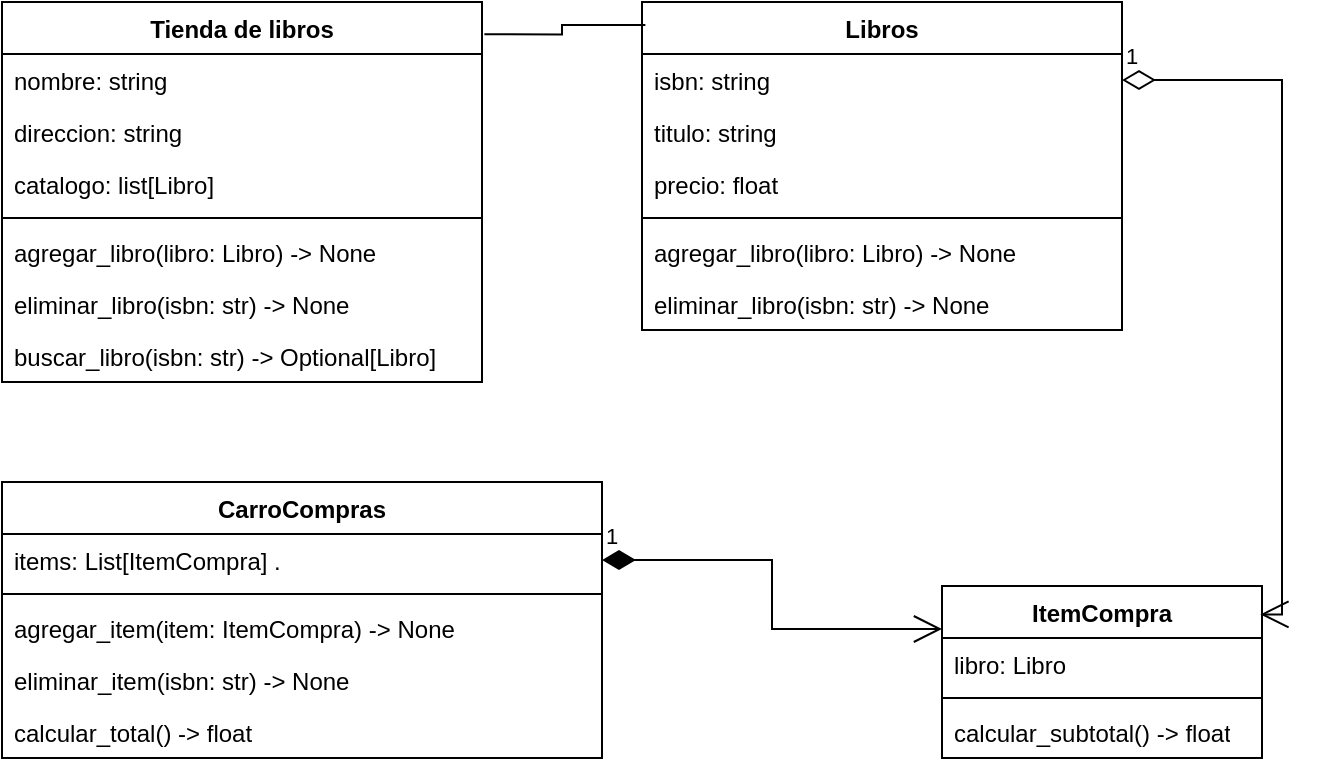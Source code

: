 <mxfile version="24.5.5" type="device">
  <diagram name="Página-1" id="haYYszlkCFXLq0SXsaH8">
    <mxGraphModel dx="1050" dy="557" grid="1" gridSize="10" guides="1" tooltips="1" connect="1" arrows="1" fold="1" page="1" pageScale="1" pageWidth="827" pageHeight="1169" math="0" shadow="0">
      <root>
        <mxCell id="0" />
        <mxCell id="1" parent="0" />
        <mxCell id="Rw1KqnuDq7ZllzIqUK9S-1" value="Tienda de libros" style="swimlane;fontStyle=1;align=center;verticalAlign=top;childLayout=stackLayout;horizontal=1;startSize=26;horizontalStack=0;resizeParent=1;resizeParentMax=0;resizeLast=0;collapsible=1;marginBottom=0;whiteSpace=wrap;html=1;" parent="1" vertex="1">
          <mxGeometry x="80" y="40" width="240" height="190" as="geometry" />
        </mxCell>
        <mxCell id="Rw1KqnuDq7ZllzIqUK9S-2" value="nombre: string" style="text;strokeColor=none;fillColor=none;align=left;verticalAlign=top;spacingLeft=4;spacingRight=4;overflow=hidden;rotatable=0;points=[[0,0.5],[1,0.5]];portConstraint=eastwest;whiteSpace=wrap;html=1;" parent="Rw1KqnuDq7ZllzIqUK9S-1" vertex="1">
          <mxGeometry y="26" width="240" height="26" as="geometry" />
        </mxCell>
        <mxCell id="Rw1KqnuDq7ZllzIqUK9S-7" value="direccion: string" style="text;strokeColor=none;fillColor=none;align=left;verticalAlign=top;spacingLeft=4;spacingRight=4;overflow=hidden;rotatable=0;points=[[0,0.5],[1,0.5]];portConstraint=eastwest;whiteSpace=wrap;html=1;" parent="Rw1KqnuDq7ZllzIqUK9S-1" vertex="1">
          <mxGeometry y="52" width="240" height="26" as="geometry" />
        </mxCell>
        <mxCell id="Rw1KqnuDq7ZllzIqUK9S-6" value="catalogo: list[Libro]" style="text;strokeColor=none;fillColor=none;align=left;verticalAlign=top;spacingLeft=4;spacingRight=4;overflow=hidden;rotatable=0;points=[[0,0.5],[1,0.5]];portConstraint=eastwest;whiteSpace=wrap;html=1;" parent="Rw1KqnuDq7ZllzIqUK9S-1" vertex="1">
          <mxGeometry y="78" width="240" height="26" as="geometry" />
        </mxCell>
        <mxCell id="Rw1KqnuDq7ZllzIqUK9S-3" value="" style="line;strokeWidth=1;fillColor=none;align=left;verticalAlign=middle;spacingTop=-1;spacingLeft=3;spacingRight=3;rotatable=0;labelPosition=right;points=[];portConstraint=eastwest;strokeColor=inherit;" parent="Rw1KqnuDq7ZllzIqUK9S-1" vertex="1">
          <mxGeometry y="104" width="240" height="8" as="geometry" />
        </mxCell>
        <mxCell id="Rw1KqnuDq7ZllzIqUK9S-4" value="agregar_libro(libro: Libro) -&amp;gt; None" style="text;strokeColor=none;fillColor=none;align=left;verticalAlign=top;spacingLeft=4;spacingRight=4;overflow=hidden;rotatable=0;points=[[0,0.5],[1,0.5]];portConstraint=eastwest;whiteSpace=wrap;html=1;" parent="Rw1KqnuDq7ZllzIqUK9S-1" vertex="1">
          <mxGeometry y="112" width="240" height="26" as="geometry" />
        </mxCell>
        <mxCell id="Rw1KqnuDq7ZllzIqUK9S-9" value="eliminar_libro(isbn: str) -&gt; None" style="text;strokeColor=none;fillColor=none;align=left;verticalAlign=top;spacingLeft=4;spacingRight=4;overflow=hidden;rotatable=0;points=[[0,0.5],[1,0.5]];portConstraint=eastwest;whiteSpace=wrap;html=1;" parent="Rw1KqnuDq7ZllzIqUK9S-1" vertex="1">
          <mxGeometry y="138" width="240" height="26" as="geometry" />
        </mxCell>
        <mxCell id="Rw1KqnuDq7ZllzIqUK9S-8" value="buscar_libro(isbn: str) -&gt; Optional[Libro]" style="text;strokeColor=none;fillColor=none;align=left;verticalAlign=top;spacingLeft=4;spacingRight=4;overflow=hidden;rotatable=0;points=[[0,0.5],[1,0.5]];portConstraint=eastwest;whiteSpace=wrap;html=1;" parent="Rw1KqnuDq7ZllzIqUK9S-1" vertex="1">
          <mxGeometry y="164" width="240" height="26" as="geometry" />
        </mxCell>
        <mxCell id="Rw1KqnuDq7ZllzIqUK9S-11" value="&lt;div&gt;&lt;span style=&quot;background-color: initial;&quot;&gt;Libros&lt;/span&gt;&lt;br&gt;&lt;/div&gt;" style="swimlane;fontStyle=1;align=center;verticalAlign=top;childLayout=stackLayout;horizontal=1;startSize=26;horizontalStack=0;resizeParent=1;resizeParentMax=0;resizeLast=0;collapsible=1;marginBottom=0;whiteSpace=wrap;html=1;" parent="1" vertex="1">
          <mxGeometry x="400" y="40" width="240" height="164" as="geometry" />
        </mxCell>
        <mxCell id="Rw1KqnuDq7ZllzIqUK9S-12" value="isbn: string" style="text;strokeColor=none;fillColor=none;align=left;verticalAlign=top;spacingLeft=4;spacingRight=4;overflow=hidden;rotatable=0;points=[[0,0.5],[1,0.5]];portConstraint=eastwest;whiteSpace=wrap;html=1;" parent="Rw1KqnuDq7ZllzIqUK9S-11" vertex="1">
          <mxGeometry y="26" width="240" height="26" as="geometry" />
        </mxCell>
        <mxCell id="Rw1KqnuDq7ZllzIqUK9S-13" value="titulo: string" style="text;strokeColor=none;fillColor=none;align=left;verticalAlign=top;spacingLeft=4;spacingRight=4;overflow=hidden;rotatable=0;points=[[0,0.5],[1,0.5]];portConstraint=eastwest;whiteSpace=wrap;html=1;" parent="Rw1KqnuDq7ZllzIqUK9S-11" vertex="1">
          <mxGeometry y="52" width="240" height="26" as="geometry" />
        </mxCell>
        <mxCell id="Rw1KqnuDq7ZllzIqUK9S-14" value="precio: float" style="text;strokeColor=none;fillColor=none;align=left;verticalAlign=top;spacingLeft=4;spacingRight=4;overflow=hidden;rotatable=0;points=[[0,0.5],[1,0.5]];portConstraint=eastwest;whiteSpace=wrap;html=1;" parent="Rw1KqnuDq7ZllzIqUK9S-11" vertex="1">
          <mxGeometry y="78" width="240" height="26" as="geometry" />
        </mxCell>
        <mxCell id="Rw1KqnuDq7ZllzIqUK9S-15" value="" style="line;strokeWidth=1;fillColor=none;align=left;verticalAlign=middle;spacingTop=-1;spacingLeft=3;spacingRight=3;rotatable=0;labelPosition=right;points=[];portConstraint=eastwest;strokeColor=inherit;" parent="Rw1KqnuDq7ZllzIqUK9S-11" vertex="1">
          <mxGeometry y="104" width="240" height="8" as="geometry" />
        </mxCell>
        <mxCell id="Rw1KqnuDq7ZllzIqUK9S-16" value="agregar_libro(libro: Libro) -&amp;gt; None" style="text;strokeColor=none;fillColor=none;align=left;verticalAlign=top;spacingLeft=4;spacingRight=4;overflow=hidden;rotatable=0;points=[[0,0.5],[1,0.5]];portConstraint=eastwest;whiteSpace=wrap;html=1;" parent="Rw1KqnuDq7ZllzIqUK9S-11" vertex="1">
          <mxGeometry y="112" width="240" height="26" as="geometry" />
        </mxCell>
        <mxCell id="Rw1KqnuDq7ZllzIqUK9S-17" value="eliminar_libro(isbn: str) -&gt; None" style="text;strokeColor=none;fillColor=none;align=left;verticalAlign=top;spacingLeft=4;spacingRight=4;overflow=hidden;rotatable=0;points=[[0,0.5],[1,0.5]];portConstraint=eastwest;whiteSpace=wrap;html=1;" parent="Rw1KqnuDq7ZllzIqUK9S-11" vertex="1">
          <mxGeometry y="138" width="240" height="26" as="geometry" />
        </mxCell>
        <mxCell id="4cMXQ_LemMzSZQh4dMBK-1" value="CarroCompras" style="swimlane;fontStyle=1;align=center;verticalAlign=top;childLayout=stackLayout;horizontal=1;startSize=26;horizontalStack=0;resizeParent=1;resizeParentMax=0;resizeLast=0;collapsible=1;marginBottom=0;whiteSpace=wrap;html=1;" vertex="1" parent="1">
          <mxGeometry x="80" y="280" width="300" height="138" as="geometry" />
        </mxCell>
        <mxCell id="4cMXQ_LemMzSZQh4dMBK-2" value="&lt;div&gt;items: List[ItemCompra] .&lt;/div&gt;&lt;div&gt;&lt;br&gt;&lt;/div&gt;" style="text;strokeColor=none;fillColor=none;align=left;verticalAlign=top;spacingLeft=4;spacingRight=4;overflow=hidden;rotatable=0;points=[[0,0.5],[1,0.5]];portConstraint=eastwest;whiteSpace=wrap;html=1;" vertex="1" parent="4cMXQ_LemMzSZQh4dMBK-1">
          <mxGeometry y="26" width="300" height="26" as="geometry" />
        </mxCell>
        <mxCell id="4cMXQ_LemMzSZQh4dMBK-5" value="" style="line;strokeWidth=1;fillColor=none;align=left;verticalAlign=middle;spacingTop=-1;spacingLeft=3;spacingRight=3;rotatable=0;labelPosition=right;points=[];portConstraint=eastwest;strokeColor=inherit;" vertex="1" parent="4cMXQ_LemMzSZQh4dMBK-1">
          <mxGeometry y="52" width="300" height="8" as="geometry" />
        </mxCell>
        <mxCell id="4cMXQ_LemMzSZQh4dMBK-6" value="&lt;div&gt;agregar_item(item: ItemCompra) -&amp;gt; None&amp;nbsp;&lt;/div&gt;&lt;div&gt;&lt;br&gt;&lt;/div&gt;" style="text;strokeColor=none;fillColor=none;align=left;verticalAlign=top;spacingLeft=4;spacingRight=4;overflow=hidden;rotatable=0;points=[[0,0.5],[1,0.5]];portConstraint=eastwest;whiteSpace=wrap;html=1;" vertex="1" parent="4cMXQ_LemMzSZQh4dMBK-1">
          <mxGeometry y="60" width="300" height="26" as="geometry" />
        </mxCell>
        <mxCell id="4cMXQ_LemMzSZQh4dMBK-7" value="eliminar_item(isbn: str) -&amp;gt; None" style="text;strokeColor=none;fillColor=none;align=left;verticalAlign=top;spacingLeft=4;spacingRight=4;overflow=hidden;rotatable=0;points=[[0,0.5],[1,0.5]];portConstraint=eastwest;whiteSpace=wrap;html=1;" vertex="1" parent="4cMXQ_LemMzSZQh4dMBK-1">
          <mxGeometry y="86" width="300" height="26" as="geometry" />
        </mxCell>
        <mxCell id="4cMXQ_LemMzSZQh4dMBK-8" value="calcular_total() -&amp;gt; float" style="text;strokeColor=none;fillColor=none;align=left;verticalAlign=top;spacingLeft=4;spacingRight=4;overflow=hidden;rotatable=0;points=[[0,0.5],[1,0.5]];portConstraint=eastwest;whiteSpace=wrap;html=1;" vertex="1" parent="4cMXQ_LemMzSZQh4dMBK-1">
          <mxGeometry y="112" width="300" height="26" as="geometry" />
        </mxCell>
        <mxCell id="4cMXQ_LemMzSZQh4dMBK-9" value="ItemCompra" style="swimlane;fontStyle=1;align=center;verticalAlign=top;childLayout=stackLayout;horizontal=1;startSize=26;horizontalStack=0;resizeParent=1;resizeParentMax=0;resizeLast=0;collapsible=1;marginBottom=0;whiteSpace=wrap;html=1;" vertex="1" parent="1">
          <mxGeometry x="550" y="332" width="160" height="86" as="geometry" />
        </mxCell>
        <mxCell id="4cMXQ_LemMzSZQh4dMBK-10" value="libro: Libro" style="text;strokeColor=none;fillColor=none;align=left;verticalAlign=top;spacingLeft=4;spacingRight=4;overflow=hidden;rotatable=0;points=[[0,0.5],[1,0.5]];portConstraint=eastwest;whiteSpace=wrap;html=1;" vertex="1" parent="4cMXQ_LemMzSZQh4dMBK-9">
          <mxGeometry y="26" width="160" height="26" as="geometry" />
        </mxCell>
        <mxCell id="4cMXQ_LemMzSZQh4dMBK-11" value="" style="line;strokeWidth=1;fillColor=none;align=left;verticalAlign=middle;spacingTop=-1;spacingLeft=3;spacingRight=3;rotatable=0;labelPosition=right;points=[];portConstraint=eastwest;strokeColor=inherit;" vertex="1" parent="4cMXQ_LemMzSZQh4dMBK-9">
          <mxGeometry y="52" width="160" height="8" as="geometry" />
        </mxCell>
        <mxCell id="4cMXQ_LemMzSZQh4dMBK-12" value="calcular_subtotal() -&amp;gt; float" style="text;strokeColor=none;fillColor=none;align=left;verticalAlign=top;spacingLeft=4;spacingRight=4;overflow=hidden;rotatable=0;points=[[0,0.5],[1,0.5]];portConstraint=eastwest;whiteSpace=wrap;html=1;" vertex="1" parent="4cMXQ_LemMzSZQh4dMBK-9">
          <mxGeometry y="60" width="160" height="26" as="geometry" />
        </mxCell>
        <mxCell id="4cMXQ_LemMzSZQh4dMBK-15" value="" style="endArrow=none;html=1;edgeStyle=orthogonalEdgeStyle;rounded=0;exitX=1.005;exitY=0.085;exitDx=0;exitDy=0;exitPerimeter=0;entryX=0.007;entryY=0.07;entryDx=0;entryDy=0;entryPerimeter=0;" edge="1" parent="1" source="Rw1KqnuDq7ZllzIqUK9S-1" target="Rw1KqnuDq7ZllzIqUK9S-11">
          <mxGeometry relative="1" as="geometry">
            <mxPoint x="330" y="440" as="sourcePoint" />
            <mxPoint x="440" y="60" as="targetPoint" />
          </mxGeometry>
        </mxCell>
        <mxCell id="4cMXQ_LemMzSZQh4dMBK-18" value="1" style="endArrow=open;html=1;endSize=12;startArrow=diamondThin;startSize=14;startFill=1;edgeStyle=orthogonalEdgeStyle;align=left;verticalAlign=bottom;rounded=0;exitX=1;exitY=0.5;exitDx=0;exitDy=0;entryX=0;entryY=0.25;entryDx=0;entryDy=0;" edge="1" parent="1" source="4cMXQ_LemMzSZQh4dMBK-2" target="4cMXQ_LemMzSZQh4dMBK-9">
          <mxGeometry x="-1" y="3" relative="1" as="geometry">
            <mxPoint x="330" y="290" as="sourcePoint" />
            <mxPoint x="490" y="290" as="targetPoint" />
          </mxGeometry>
        </mxCell>
        <mxCell id="4cMXQ_LemMzSZQh4dMBK-19" value="1" style="endArrow=open;html=1;endSize=12;startArrow=diamondThin;startSize=14;startFill=0;edgeStyle=orthogonalEdgeStyle;align=left;verticalAlign=bottom;rounded=0;entryX=0.995;entryY=0.165;entryDx=0;entryDy=0;entryPerimeter=0;exitX=1;exitY=0.5;exitDx=0;exitDy=0;" edge="1" parent="1" source="Rw1KqnuDq7ZllzIqUK9S-12" target="4cMXQ_LemMzSZQh4dMBK-9">
          <mxGeometry x="-1" y="3" relative="1" as="geometry">
            <mxPoint x="460" y="54" as="sourcePoint" />
            <mxPoint x="490" y="290" as="targetPoint" />
          </mxGeometry>
        </mxCell>
      </root>
    </mxGraphModel>
  </diagram>
</mxfile>
